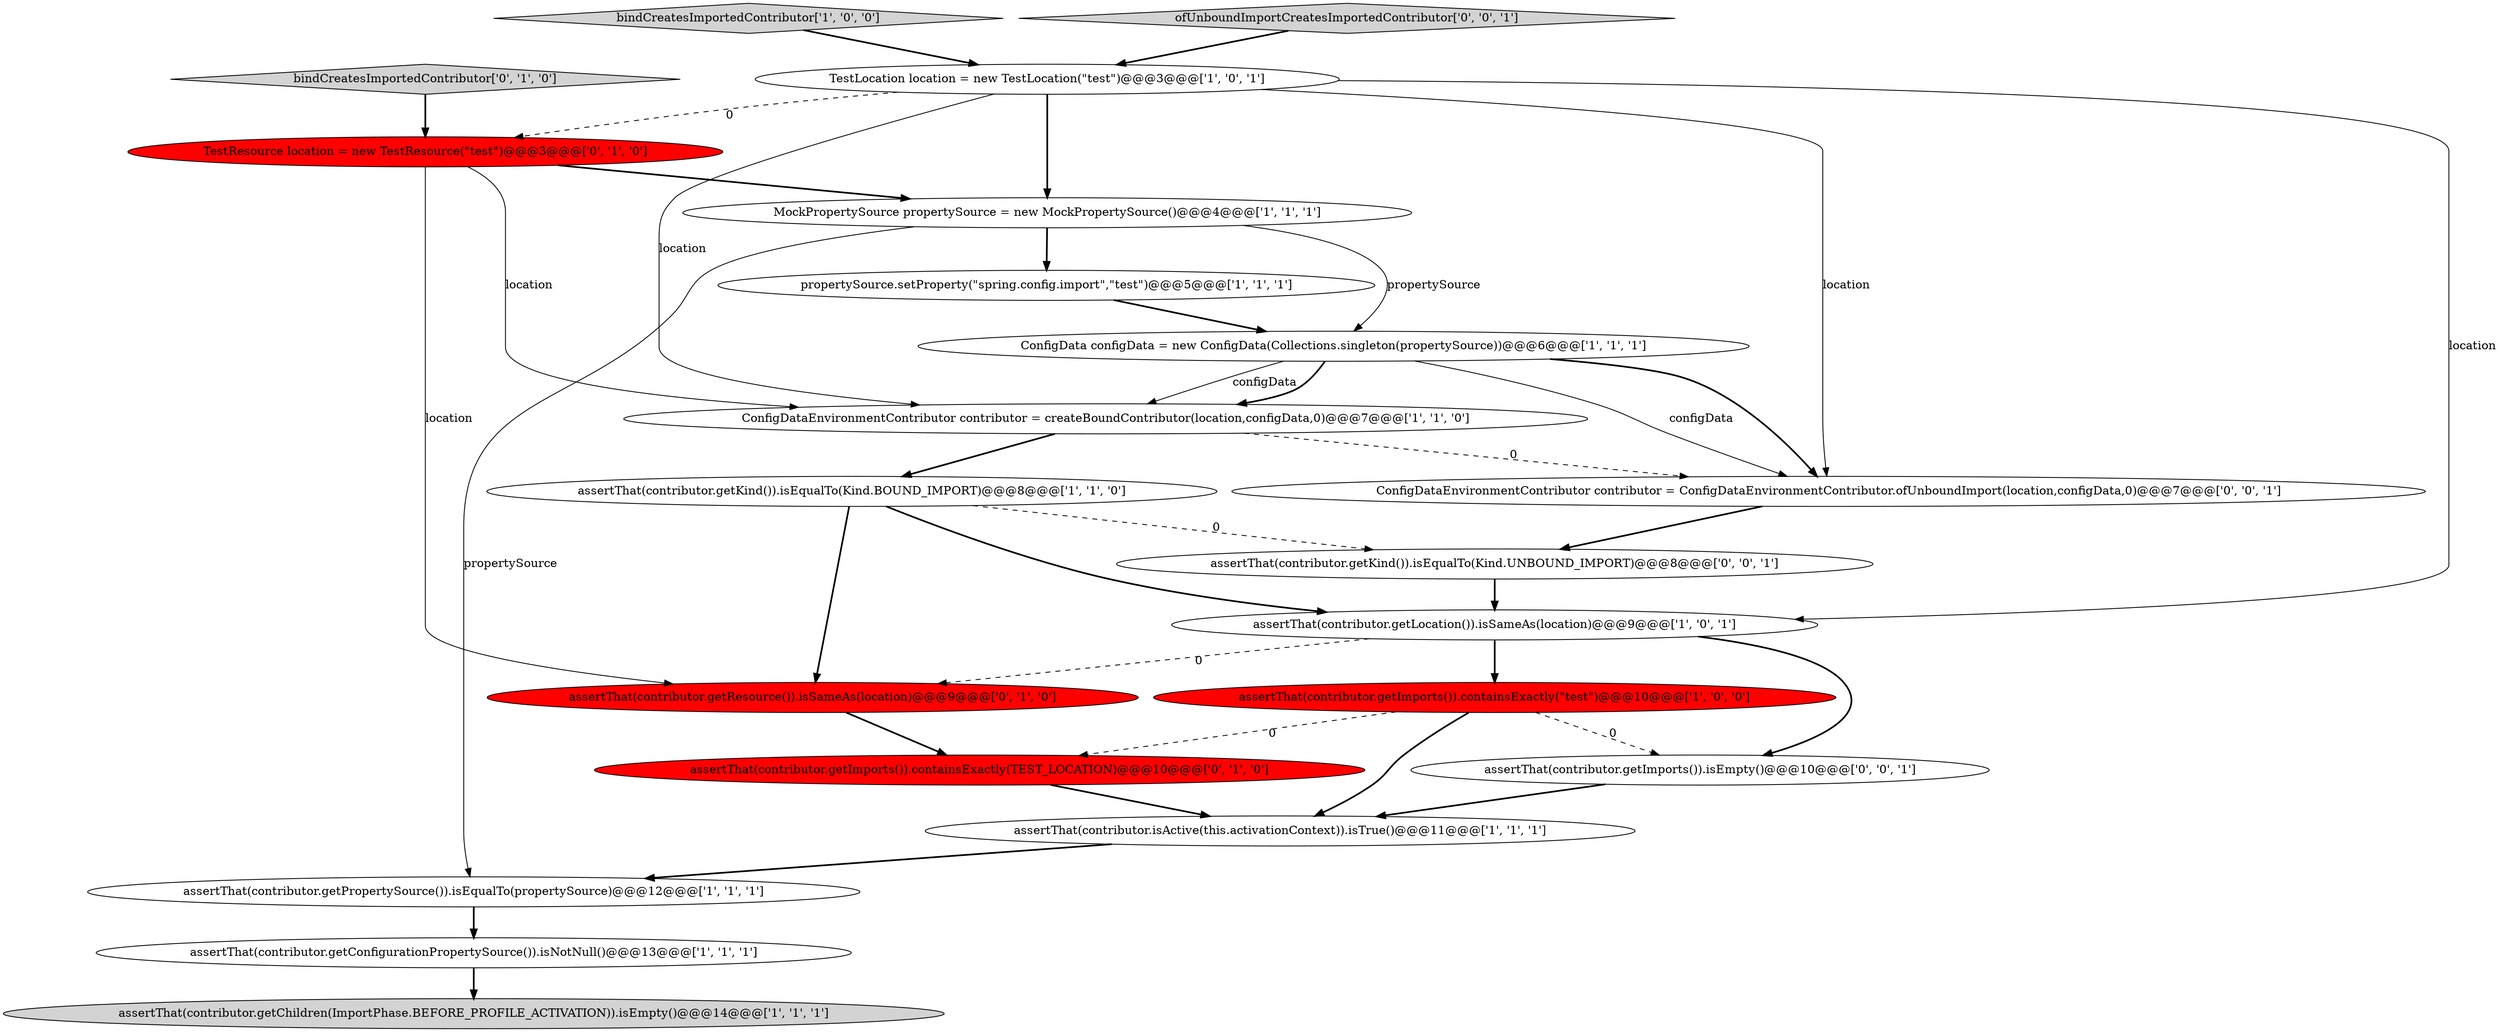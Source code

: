 digraph {
7 [style = filled, label = "ConfigDataEnvironmentContributor contributor = createBoundContributor(location,configData,0)@@@7@@@['1', '1', '0']", fillcolor = white, shape = ellipse image = "AAA0AAABBB1BBB"];
5 [style = filled, label = "bindCreatesImportedContributor['1', '0', '0']", fillcolor = lightgray, shape = diamond image = "AAA0AAABBB1BBB"];
17 [style = filled, label = "assertThat(contributor.getImports()).isEmpty()@@@10@@@['0', '0', '1']", fillcolor = white, shape = ellipse image = "AAA0AAABBB3BBB"];
19 [style = filled, label = "assertThat(contributor.getKind()).isEqualTo(Kind.UNBOUND_IMPORT)@@@8@@@['0', '0', '1']", fillcolor = white, shape = ellipse image = "AAA0AAABBB3BBB"];
18 [style = filled, label = "ConfigDataEnvironmentContributor contributor = ConfigDataEnvironmentContributor.ofUnboundImport(location,configData,0)@@@7@@@['0', '0', '1']", fillcolor = white, shape = ellipse image = "AAA0AAABBB3BBB"];
6 [style = filled, label = "propertySource.setProperty(\"spring.config.import\",\"test\")@@@5@@@['1', '1', '1']", fillcolor = white, shape = ellipse image = "AAA0AAABBB1BBB"];
12 [style = filled, label = "TestLocation location = new TestLocation(\"test\")@@@3@@@['1', '0', '1']", fillcolor = white, shape = ellipse image = "AAA0AAABBB1BBB"];
14 [style = filled, label = "bindCreatesImportedContributor['0', '1', '0']", fillcolor = lightgray, shape = diamond image = "AAA0AAABBB2BBB"];
13 [style = filled, label = "assertThat(contributor.getImports()).containsExactly(TEST_LOCATION)@@@10@@@['0', '1', '0']", fillcolor = red, shape = ellipse image = "AAA1AAABBB2BBB"];
16 [style = filled, label = "assertThat(contributor.getResource()).isSameAs(location)@@@9@@@['0', '1', '0']", fillcolor = red, shape = ellipse image = "AAA1AAABBB2BBB"];
2 [style = filled, label = "assertThat(contributor.getLocation()).isSameAs(location)@@@9@@@['1', '0', '1']", fillcolor = white, shape = ellipse image = "AAA0AAABBB1BBB"];
20 [style = filled, label = "ofUnboundImportCreatesImportedContributor['0', '0', '1']", fillcolor = lightgray, shape = diamond image = "AAA0AAABBB3BBB"];
8 [style = filled, label = "assertThat(contributor.getConfigurationPropertySource()).isNotNull()@@@13@@@['1', '1', '1']", fillcolor = white, shape = ellipse image = "AAA0AAABBB1BBB"];
9 [style = filled, label = "assertThat(contributor.getImports()).containsExactly(\"test\")@@@10@@@['1', '0', '0']", fillcolor = red, shape = ellipse image = "AAA1AAABBB1BBB"];
10 [style = filled, label = "assertThat(contributor.getChildren(ImportPhase.BEFORE_PROFILE_ACTIVATION)).isEmpty()@@@14@@@['1', '1', '1']", fillcolor = lightgray, shape = ellipse image = "AAA0AAABBB1BBB"];
11 [style = filled, label = "ConfigData configData = new ConfigData(Collections.singleton(propertySource))@@@6@@@['1', '1', '1']", fillcolor = white, shape = ellipse image = "AAA0AAABBB1BBB"];
4 [style = filled, label = "assertThat(contributor.getKind()).isEqualTo(Kind.BOUND_IMPORT)@@@8@@@['1', '1', '0']", fillcolor = white, shape = ellipse image = "AAA0AAABBB1BBB"];
1 [style = filled, label = "assertThat(contributor.isActive(this.activationContext)).isTrue()@@@11@@@['1', '1', '1']", fillcolor = white, shape = ellipse image = "AAA0AAABBB1BBB"];
15 [style = filled, label = "TestResource location = new TestResource(\"test\")@@@3@@@['0', '1', '0']", fillcolor = red, shape = ellipse image = "AAA1AAABBB2BBB"];
0 [style = filled, label = "assertThat(contributor.getPropertySource()).isEqualTo(propertySource)@@@12@@@['1', '1', '1']", fillcolor = white, shape = ellipse image = "AAA0AAABBB1BBB"];
3 [style = filled, label = "MockPropertySource propertySource = new MockPropertySource()@@@4@@@['1', '1', '1']", fillcolor = white, shape = ellipse image = "AAA0AAABBB1BBB"];
2->17 [style = bold, label=""];
8->10 [style = bold, label=""];
16->13 [style = bold, label=""];
7->18 [style = dashed, label="0"];
17->1 [style = bold, label=""];
3->0 [style = solid, label="propertySource"];
18->19 [style = bold, label=""];
3->6 [style = bold, label=""];
3->11 [style = solid, label="propertySource"];
4->2 [style = bold, label=""];
7->4 [style = bold, label=""];
2->9 [style = bold, label=""];
1->0 [style = bold, label=""];
19->2 [style = bold, label=""];
15->3 [style = bold, label=""];
11->18 [style = bold, label=""];
13->1 [style = bold, label=""];
11->7 [style = solid, label="configData"];
15->16 [style = solid, label="location"];
5->12 [style = bold, label=""];
2->16 [style = dashed, label="0"];
6->11 [style = bold, label=""];
9->17 [style = dashed, label="0"];
12->2 [style = solid, label="location"];
20->12 [style = bold, label=""];
0->8 [style = bold, label=""];
9->13 [style = dashed, label="0"];
12->15 [style = dashed, label="0"];
11->18 [style = solid, label="configData"];
4->19 [style = dashed, label="0"];
12->7 [style = solid, label="location"];
14->15 [style = bold, label=""];
12->3 [style = bold, label=""];
15->7 [style = solid, label="location"];
9->1 [style = bold, label=""];
12->18 [style = solid, label="location"];
11->7 [style = bold, label=""];
4->16 [style = bold, label=""];
}
